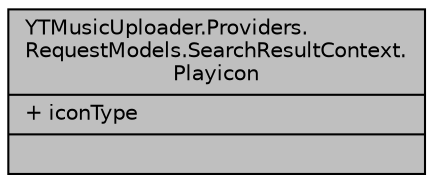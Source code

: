 digraph "YTMusicUploader.Providers.RequestModels.SearchResultContext.Playicon"
{
 // LATEX_PDF_SIZE
  edge [fontname="Helvetica",fontsize="10",labelfontname="Helvetica",labelfontsize="10"];
  node [fontname="Helvetica",fontsize="10",shape=record];
  Node1 [label="{YTMusicUploader.Providers.\lRequestModels.SearchResultContext.\lPlayicon\n|+ iconType\l|}",height=0.2,width=0.4,color="black", fillcolor="grey75", style="filled", fontcolor="black",tooltip=" "];
}
